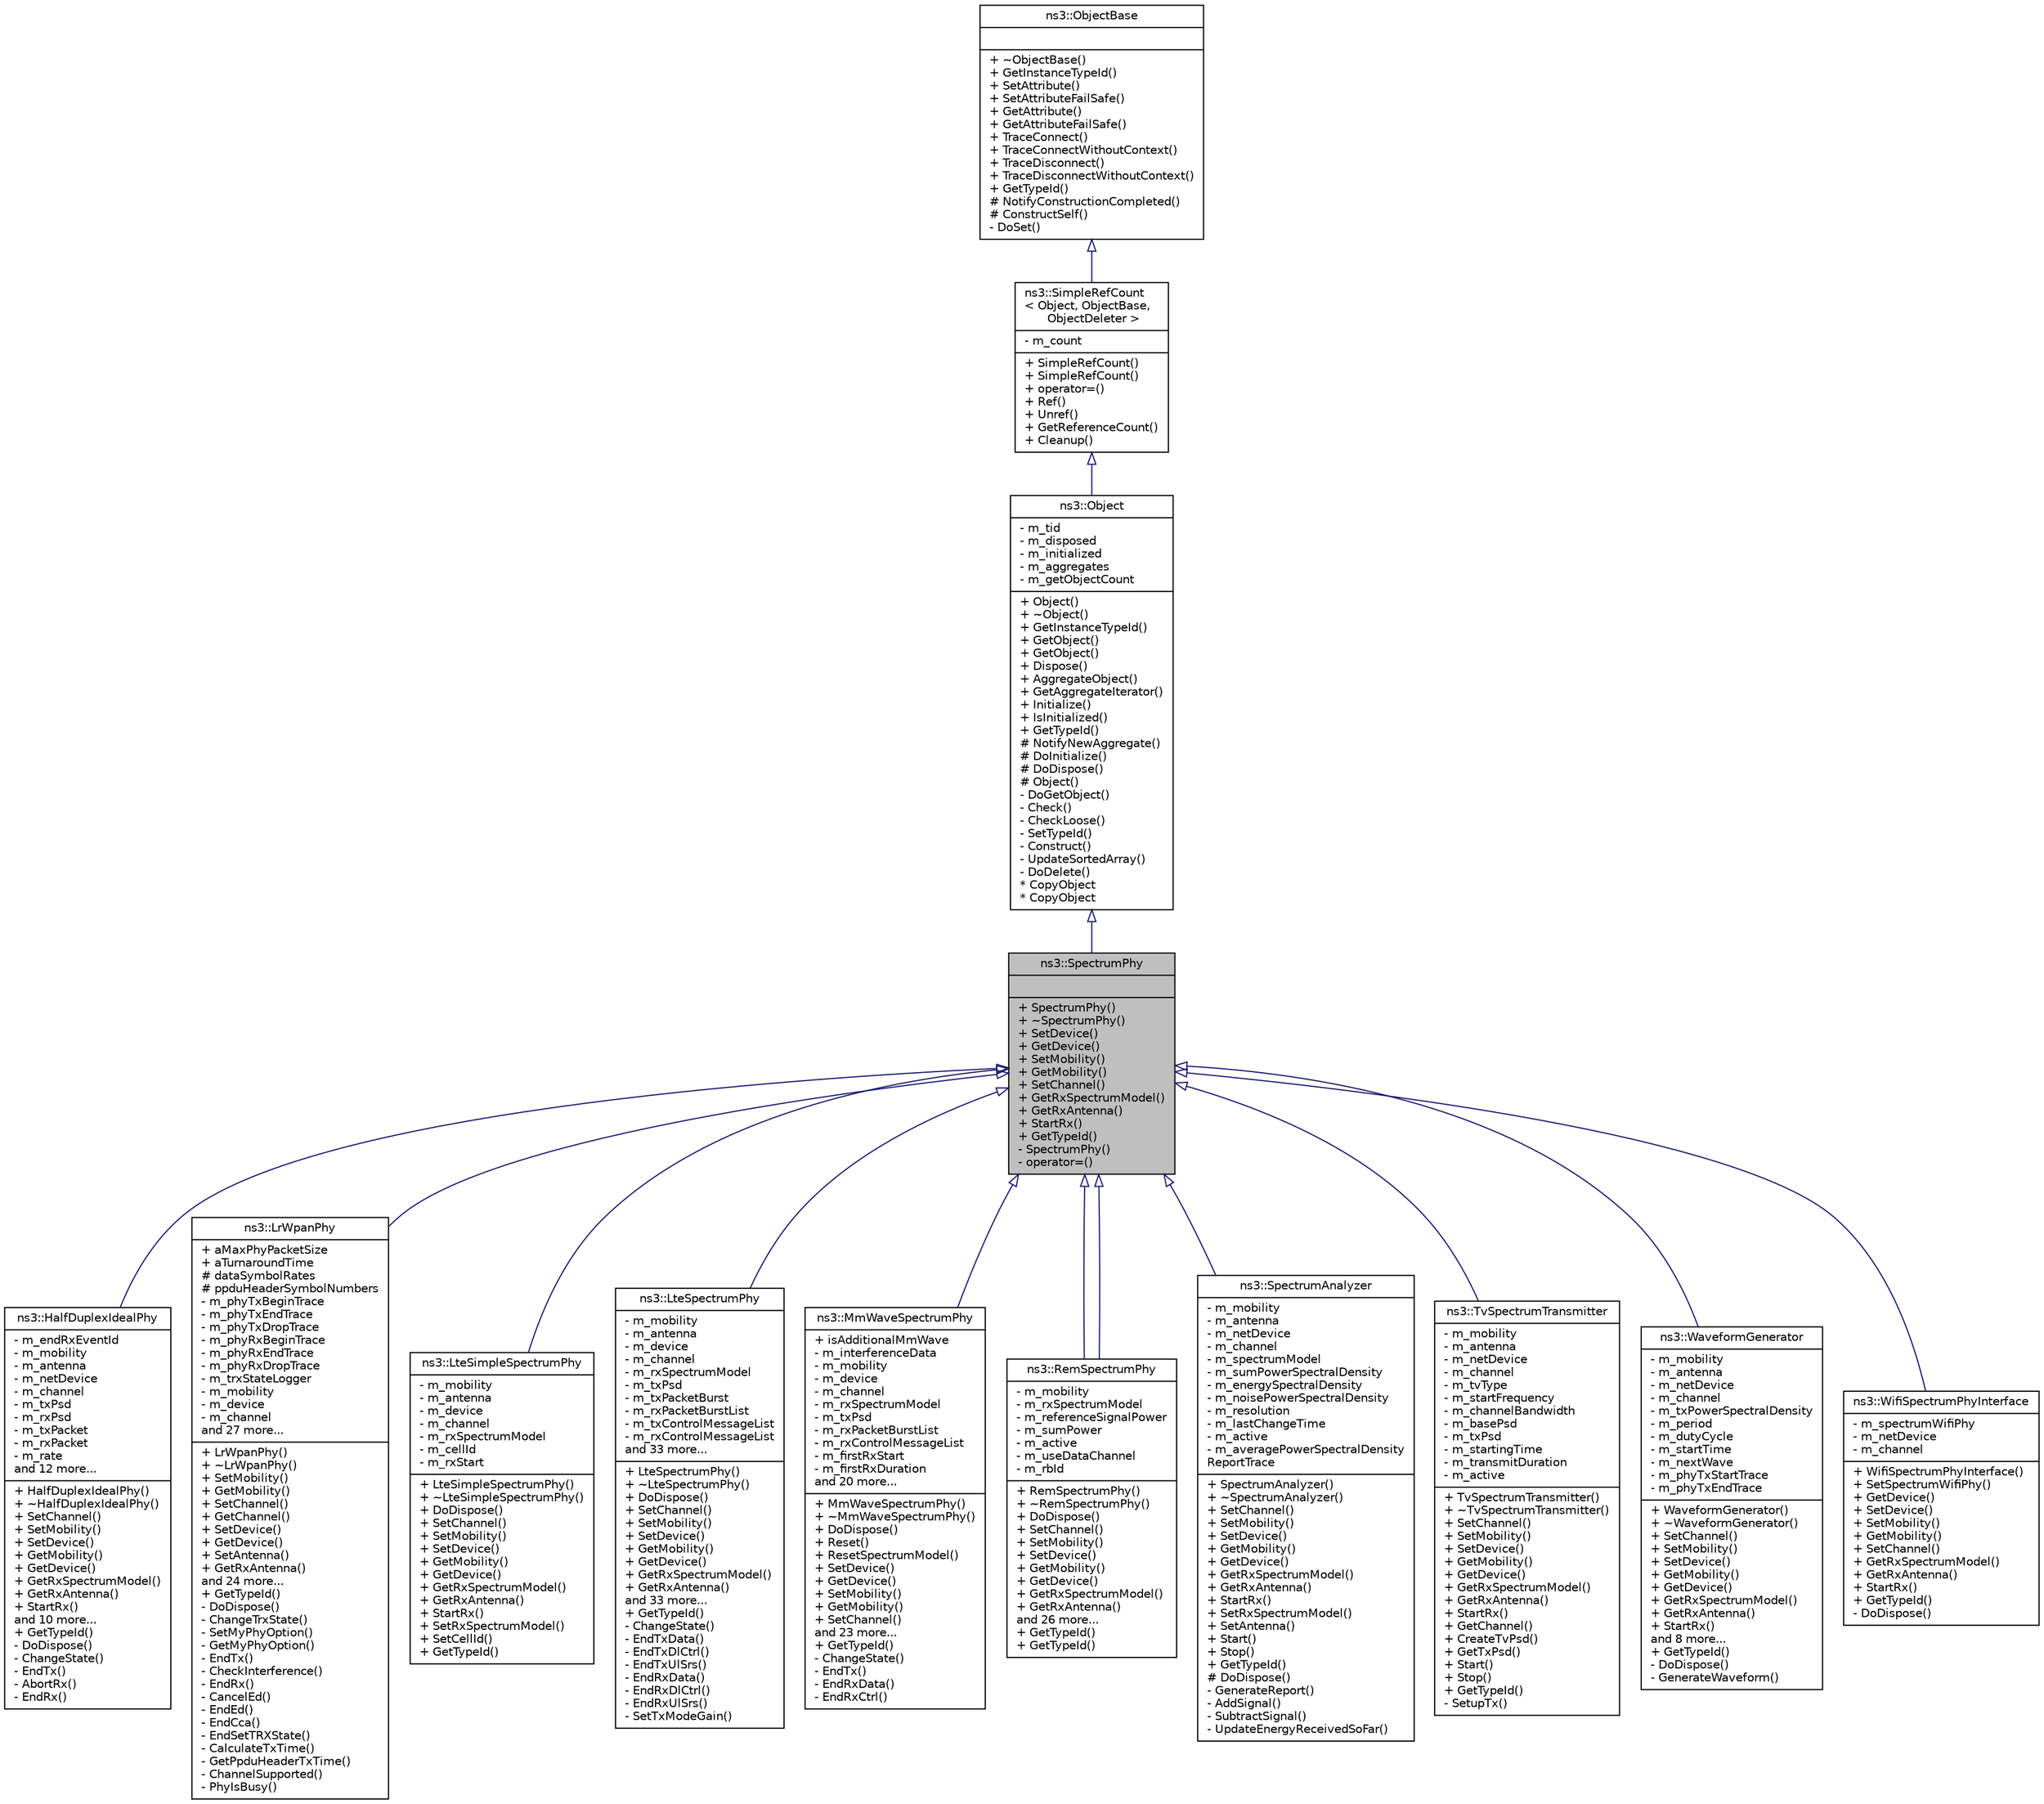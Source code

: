 digraph "ns3::SpectrumPhy"
{
  edge [fontname="Helvetica",fontsize="10",labelfontname="Helvetica",labelfontsize="10"];
  node [fontname="Helvetica",fontsize="10",shape=record];
  Node1 [label="{ns3::SpectrumPhy\n||+ SpectrumPhy()\l+ ~SpectrumPhy()\l+ SetDevice()\l+ GetDevice()\l+ SetMobility()\l+ GetMobility()\l+ SetChannel()\l+ GetRxSpectrumModel()\l+ GetRxAntenna()\l+ StartRx()\l+ GetTypeId()\l- SpectrumPhy()\l- operator=()\l}",height=0.2,width=0.4,color="black", fillcolor="grey75", style="filled", fontcolor="black"];
  Node2 -> Node1 [dir="back",color="midnightblue",fontsize="10",style="solid",arrowtail="onormal"];
  Node2 [label="{ns3::Object\n|- m_tid\l- m_disposed\l- m_initialized\l- m_aggregates\l- m_getObjectCount\l|+ Object()\l+ ~Object()\l+ GetInstanceTypeId()\l+ GetObject()\l+ GetObject()\l+ Dispose()\l+ AggregateObject()\l+ GetAggregateIterator()\l+ Initialize()\l+ IsInitialized()\l+ GetTypeId()\l# NotifyNewAggregate()\l# DoInitialize()\l# DoDispose()\l# Object()\l- DoGetObject()\l- Check()\l- CheckLoose()\l- SetTypeId()\l- Construct()\l- UpdateSortedArray()\l- DoDelete()\l* CopyObject\l* CopyObject\l}",height=0.2,width=0.4,color="black", fillcolor="white", style="filled",URL="$d9/d77/classns3_1_1Object.html",tooltip="A base class which provides memory management and object aggregation. "];
  Node3 -> Node2 [dir="back",color="midnightblue",fontsize="10",style="solid",arrowtail="onormal"];
  Node3 [label="{ns3::SimpleRefCount\l\< Object, ObjectBase,\l ObjectDeleter \>\n|- m_count\l|+ SimpleRefCount()\l+ SimpleRefCount()\l+ operator=()\l+ Ref()\l+ Unref()\l+ GetReferenceCount()\l+ Cleanup()\l}",height=0.2,width=0.4,color="black", fillcolor="white", style="filled",URL="$da/da1/classns3_1_1SimpleRefCount.html"];
  Node4 -> Node3 [dir="back",color="midnightblue",fontsize="10",style="solid",arrowtail="onormal"];
  Node4 [label="{ns3::ObjectBase\n||+ ~ObjectBase()\l+ GetInstanceTypeId()\l+ SetAttribute()\l+ SetAttributeFailSafe()\l+ GetAttribute()\l+ GetAttributeFailSafe()\l+ TraceConnect()\l+ TraceConnectWithoutContext()\l+ TraceDisconnect()\l+ TraceDisconnectWithoutContext()\l+ GetTypeId()\l# NotifyConstructionCompleted()\l# ConstructSelf()\l- DoSet()\l}",height=0.2,width=0.4,color="black", fillcolor="white", style="filled",URL="$d2/dac/classns3_1_1ObjectBase.html",tooltip="Anchor the ns-3 type and attribute system. "];
  Node1 -> Node5 [dir="back",color="midnightblue",fontsize="10",style="solid",arrowtail="onormal"];
  Node5 [label="{ns3::HalfDuplexIdealPhy\n|- m_endRxEventId\l- m_mobility\l- m_antenna\l- m_netDevice\l- m_channel\l- m_txPsd\l- m_rxPsd\l- m_txPacket\l- m_rxPacket\l- m_rate\land 12 more...\l|+ HalfDuplexIdealPhy()\l+ ~HalfDuplexIdealPhy()\l+ SetChannel()\l+ SetMobility()\l+ SetDevice()\l+ GetMobility()\l+ GetDevice()\l+ GetRxSpectrumModel()\l+ GetRxAntenna()\l+ StartRx()\land 10 more...\l+ GetTypeId()\l- DoDispose()\l- ChangeState()\l- EndTx()\l- AbortRx()\l- EndRx()\l}",height=0.2,width=0.4,color="black", fillcolor="white", style="filled",URL="$d9/d5b/classns3_1_1HalfDuplexIdealPhy.html"];
  Node1 -> Node6 [dir="back",color="midnightblue",fontsize="10",style="solid",arrowtail="onormal"];
  Node6 [label="{ns3::LrWpanPhy\n|+ aMaxPhyPacketSize\l+ aTurnaroundTime\l# dataSymbolRates\l# ppduHeaderSymbolNumbers\l- m_phyTxBeginTrace\l- m_phyTxEndTrace\l- m_phyTxDropTrace\l- m_phyRxBeginTrace\l- m_phyRxEndTrace\l- m_phyRxDropTrace\l- m_trxStateLogger\l- m_mobility\l- m_device\l- m_channel\land 27 more...\l|+ LrWpanPhy()\l+ ~LrWpanPhy()\l+ SetMobility()\l+ GetMobility()\l+ SetChannel()\l+ GetChannel()\l+ SetDevice()\l+ GetDevice()\l+ SetAntenna()\l+ GetRxAntenna()\land 24 more...\l+ GetTypeId()\l- DoDispose()\l- ChangeTrxState()\l- SetMyPhyOption()\l- GetMyPhyOption()\l- EndTx()\l- CheckInterference()\l- EndRx()\l- CancelEd()\l- EndEd()\l- EndCca()\l- EndSetTRXState()\l- CalculateTxTime()\l- GetPpduHeaderTxTime()\l- ChannelSupported()\l- PhyIsBusy()\l}",height=0.2,width=0.4,color="black", fillcolor="white", style="filled",URL="$d6/d61/classns3_1_1LrWpanPhy.html"];
  Node1 -> Node7 [dir="back",color="midnightblue",fontsize="10",style="solid",arrowtail="onormal"];
  Node7 [label="{ns3::LteSimpleSpectrumPhy\n|- m_mobility\l- m_antenna\l- m_device\l- m_channel\l- m_rxSpectrumModel\l- m_cellId\l- m_rxStart\l|+ LteSimpleSpectrumPhy()\l+ ~LteSimpleSpectrumPhy()\l+ DoDispose()\l+ SetChannel()\l+ SetMobility()\l+ SetDevice()\l+ GetMobility()\l+ GetDevice()\l+ GetRxSpectrumModel()\l+ GetRxAntenna()\l+ StartRx()\l+ SetRxSpectrumModel()\l+ SetCellId()\l+ GetTypeId()\l}",height=0.2,width=0.4,color="black", fillcolor="white", style="filled",URL="$d7/dc4/classns3_1_1LteSimpleSpectrumPhy.html"];
  Node1 -> Node8 [dir="back",color="midnightblue",fontsize="10",style="solid",arrowtail="onormal"];
  Node8 [label="{ns3::LteSpectrumPhy\n|- m_mobility\l- m_antenna\l- m_device\l- m_channel\l- m_rxSpectrumModel\l- m_txPsd\l- m_txPacketBurst\l- m_rxPacketBurstList\l- m_txControlMessageList\l- m_rxControlMessageList\land 33 more...\l|+ LteSpectrumPhy()\l+ ~LteSpectrumPhy()\l+ DoDispose()\l+ SetChannel()\l+ SetMobility()\l+ SetDevice()\l+ GetMobility()\l+ GetDevice()\l+ GetRxSpectrumModel()\l+ GetRxAntenna()\land 33 more...\l+ GetTypeId()\l- ChangeState()\l- EndTxData()\l- EndTxDlCtrl()\l- EndTxUlSrs()\l- EndRxData()\l- EndRxDlCtrl()\l- EndRxUlSrs()\l- SetTxModeGain()\l}",height=0.2,width=0.4,color="black", fillcolor="white", style="filled",URL="$de/def/classns3_1_1LteSpectrumPhy.html"];
  Node1 -> Node9 [dir="back",color="midnightblue",fontsize="10",style="solid",arrowtail="onormal"];
  Node9 [label="{ns3::MmWaveSpectrumPhy\n|+ isAdditionalMmWave\l- m_interferenceData\l- m_mobility\l- m_device\l- m_channel\l- m_rxSpectrumModel\l- m_txPsd\l- m_rxPacketBurstList\l- m_rxControlMessageList\l- m_firstRxStart\l- m_firstRxDuration\land 20 more...\l|+ MmWaveSpectrumPhy()\l+ ~MmWaveSpectrumPhy()\l+ DoDispose()\l+ Reset()\l+ ResetSpectrumModel()\l+ SetDevice()\l+ GetDevice()\l+ SetMobility()\l+ GetMobility()\l+ SetChannel()\land 23 more...\l+ GetTypeId()\l- ChangeState()\l- EndTx()\l- EndRxData()\l- EndRxCtrl()\l}",height=0.2,width=0.4,color="black", fillcolor="white", style="filled",URL="$de/d08/classns3_1_1MmWaveSpectrumPhy.html"];
  Node1 -> Node10 [dir="back",color="midnightblue",fontsize="10",style="solid",arrowtail="onormal"];
  Node10 [label="{ns3::RemSpectrumPhy\n|- m_mobility\l- m_rxSpectrumModel\l- m_referenceSignalPower\l- m_sumPower\l- m_active\l- m_useDataChannel\l- m_rbId\l|+ RemSpectrumPhy()\l+ ~RemSpectrumPhy()\l+ DoDispose()\l+ SetChannel()\l+ SetMobility()\l+ SetDevice()\l+ GetMobility()\l+ GetDevice()\l+ GetRxSpectrumModel()\l+ GetRxAntenna()\land 26 more...\l+ GetTypeId()\l+ GetTypeId()\l}",height=0.2,width=0.4,color="black", fillcolor="white", style="filled",URL="$d0/dbd/classns3_1_1RemSpectrumPhy.html"];
  Node1 -> Node10 [dir="back",color="midnightblue",fontsize="10",style="solid",arrowtail="onormal"];
  Node1 -> Node11 [dir="back",color="midnightblue",fontsize="10",style="solid",arrowtail="onormal"];
  Node11 [label="{ns3::SpectrumAnalyzer\n|- m_mobility\l- m_antenna\l- m_netDevice\l- m_channel\l- m_spectrumModel\l- m_sumPowerSpectralDensity\l- m_energySpectralDensity\l- m_noisePowerSpectralDensity\l- m_resolution\l- m_lastChangeTime\l- m_active\l- m_averagePowerSpectralDensity\lReportTrace\l|+ SpectrumAnalyzer()\l+ ~SpectrumAnalyzer()\l+ SetChannel()\l+ SetMobility()\l+ SetDevice()\l+ GetMobility()\l+ GetDevice()\l+ GetRxSpectrumModel()\l+ GetRxAntenna()\l+ StartRx()\l+ SetRxSpectrumModel()\l+ SetAntenna()\l+ Start()\l+ Stop()\l+ GetTypeId()\l# DoDispose()\l- GenerateReport()\l- AddSignal()\l- SubtractSignal()\l- UpdateEnergyReceivedSoFar()\l}",height=0.2,width=0.4,color="black", fillcolor="white", style="filled",URL="$dc/d5a/classns3_1_1SpectrumAnalyzer.html"];
  Node1 -> Node12 [dir="back",color="midnightblue",fontsize="10",style="solid",arrowtail="onormal"];
  Node12 [label="{ns3::TvSpectrumTransmitter\n|- m_mobility\l- m_antenna\l- m_netDevice\l- m_channel\l- m_tvType\l- m_startFrequency\l- m_channelBandwidth\l- m_basePsd\l- m_txPsd\l- m_startingTime\l- m_transmitDuration\l- m_active\l|+ TvSpectrumTransmitter()\l+ ~TvSpectrumTransmitter()\l+ SetChannel()\l+ SetMobility()\l+ SetDevice()\l+ GetMobility()\l+ GetDevice()\l+ GetRxSpectrumModel()\l+ GetRxAntenna()\l+ StartRx()\l+ GetChannel()\l+ CreateTvPsd()\l+ GetTxPsd()\l+ Start()\l+ Stop()\l+ GetTypeId()\l- SetupTx()\l}",height=0.2,width=0.4,color="black", fillcolor="white", style="filled",URL="$d3/d69/classns3_1_1TvSpectrumTransmitter.html"];
  Node1 -> Node13 [dir="back",color="midnightblue",fontsize="10",style="solid",arrowtail="onormal"];
  Node13 [label="{ns3::WaveformGenerator\n|- m_mobility\l- m_antenna\l- m_netDevice\l- m_channel\l- m_txPowerSpectralDensity\l- m_period\l- m_dutyCycle\l- m_startTime\l- m_nextWave\l- m_phyTxStartTrace\l- m_phyTxEndTrace\l|+ WaveformGenerator()\l+ ~WaveformGenerator()\l+ SetChannel()\l+ SetMobility()\l+ SetDevice()\l+ GetMobility()\l+ GetDevice()\l+ GetRxSpectrumModel()\l+ GetRxAntenna()\l+ StartRx()\land 8 more...\l+ GetTypeId()\l- DoDispose()\l- GenerateWaveform()\l}",height=0.2,width=0.4,color="black", fillcolor="white", style="filled",URL="$d4/dbc/classns3_1_1WaveformGenerator.html"];
  Node1 -> Node14 [dir="back",color="midnightblue",fontsize="10",style="solid",arrowtail="onormal"];
  Node14 [label="{ns3::WifiSpectrumPhyInterface\n|- m_spectrumWifiPhy\l- m_netDevice\l- m_channel\l|+ WifiSpectrumPhyInterface()\l+ SetSpectrumWifiPhy()\l+ GetDevice()\l+ SetDevice()\l+ SetMobility()\l+ GetMobility()\l+ SetChannel()\l+ GetRxSpectrumModel()\l+ GetRxAntenna()\l+ StartRx()\l+ GetTypeId()\l- DoDispose()\l}",height=0.2,width=0.4,color="black", fillcolor="white", style="filled",URL="$da/d0a/classns3_1_1WifiSpectrumPhyInterface.html"];
}

